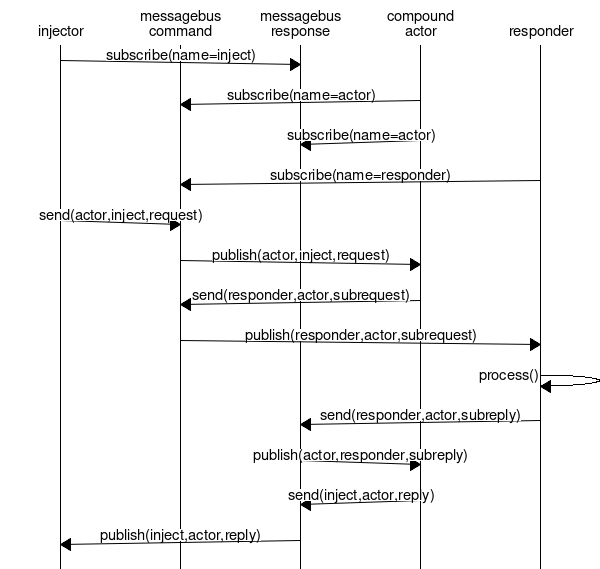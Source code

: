 # injector/actor message flow
msc {

  arcgradient = 4;

  a [label="injector"],b [label="messagebus\ncommand"], 
  c[label="messagebus\nresponse"], d [label="compound\nactor"],
  e[label="responder"];

  a=>c [ label = "subscribe(name=inject)" ] ;
  d=>b [ label = "subscribe(name=actor)" ] ;
  d=>c [ label = "subscribe(name=actor)" ] ;
  e=>b [ label = "subscribe(name=responder)" ] ;

  a=>b [ label = "send(actor,inject,request)"];
  b=>d [ label = "publish(actor,inject,request)"];

  d=>b [ label = "send(responder,actor,subrequest)"];
  b=>e [ label = "publish(responder,actor,subrequest)"];
  e=>e [ label = "process()" ];
  e=>c [ label = "send(responder,actor,subreply)"];
  c=>d [ label = "publish(actor,responder,subreply)"];

  d=>c [ label = "send(inject,actor,reply)"];
  c=>a [ label = "publish(inject,actor,reply)"];

}
